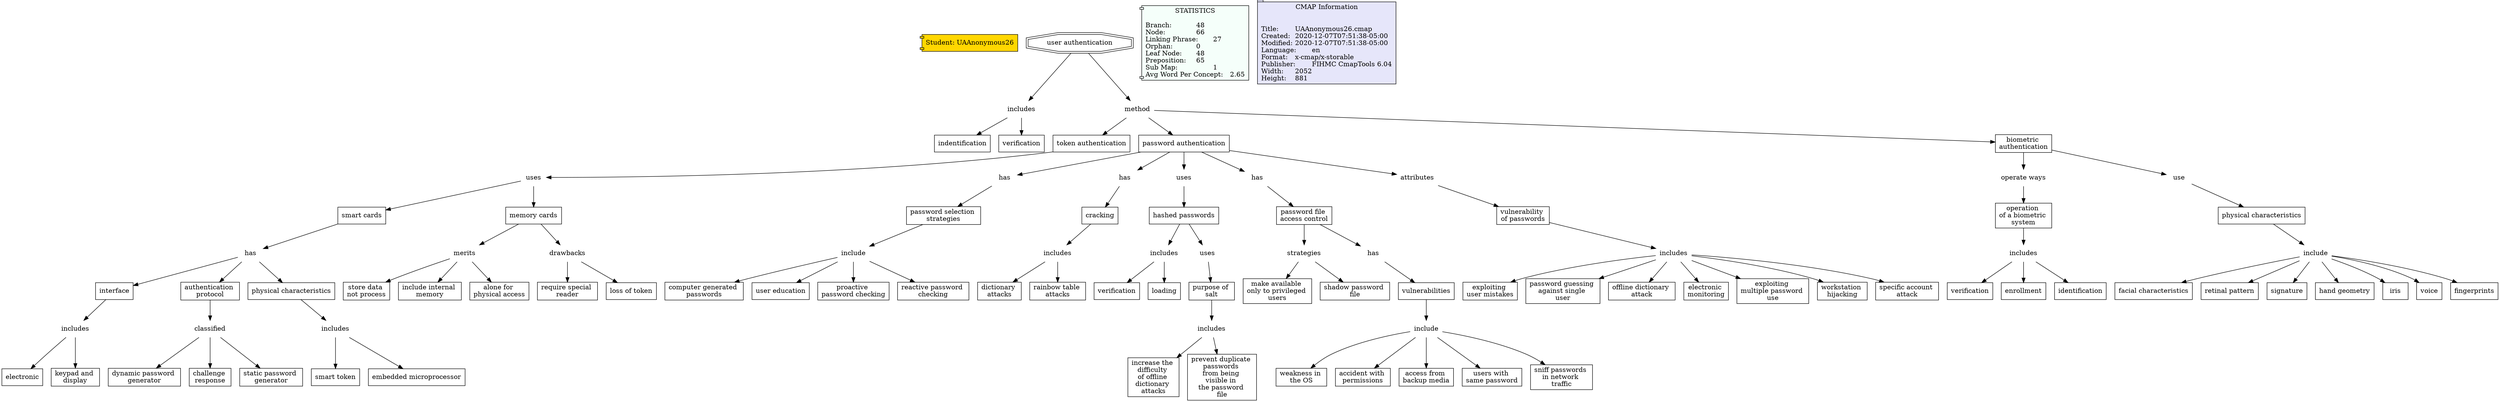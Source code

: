 // The Round Table
digraph {
	Student [label="Student: UAAnonymous26" fillcolor=gold shape=component style=filled]
	"1RQSP5BK4-1TS9J8B-2PC" [label=uses shape=none]
	"1RQSP5NHL-1PZYBQT-2Q8" [label="smart cards
" fillcolor=white shape=rect style=filled]
	"1RQSP5BK4-1TS9J8B-2PC" -> "1RQSP5NHL-1PZYBQT-2Q8" [constraint=true]
	"1RQSNM642-N04JQ-19L" [label=includes shape=none]
	"1RQRD3SHM-24LJXY0-RQ" [label=indentification fillcolor=white shape=rect style=filled]
	"1RQSNM642-N04JQ-19L" -> "1RQRD3SHM-24LJXY0-RQ" [constraint=true]
	"1RQSNJ8BN-1RV64Y5-13D" [label="token authentication
" fillcolor=white shape=rect style=filled]
	"1RQSP5BK4-1TS9J8B-2PC" [label=uses shape=none]
	"1RQSNJ8BN-1RV64Y5-13D" -> "1RQSP5BK4-1TS9J8B-2PC" [constraint=true]
	"1RQSS8JTB-62472G-7GH" [label=include shape=none]
	"1RQSS8JTB-20H6YS-7GD" [label="weakness in 
the OS" fillcolor=white shape=rect style=filled]
	"1RQSS8JTB-62472G-7GH" -> "1RQSS8JTB-20H6YS-7GD" [constraint=true]
	"1RQSPPR19-27TJZ52-3MZ" [label=classified shape=none]
	"1RQSPQHVW-ZKJHYX-3PY" [label="dynamic password 
generator" fillcolor=white shape=rect style=filled]
	"1RQSPPR19-27TJZ52-3MZ" -> "1RQSPQHVW-ZKJHYX-3PY" [constraint=true]
	"1RQSP1V2G-294D5XJ-291" [label=cracking fillcolor=white shape=rect style=filled]
	"1RQSRVLR4-21V7TH-6YX" [label=includes shape=none]
	"1RQSP1V2G-294D5XJ-291" -> "1RQSRVLR4-21V7TH-6YX" [constraint=true]
	"1RQSNHQH9-R17HLW-119" [label="password authentication
" fillcolor=white shape=rect style=filled]
	"1RQSST4XM-236WC32-7YQ" [label=has shape=none]
	"1RQSNHQH9-R17HLW-119" -> "1RQSST4XM-236WC32-7YQ" [constraint=true]
	"1RQSPX1FB-29MPCGQ-42Y" [label=include shape=none]
	"1RQSPX1FB-1H2BWJF-42V" [label="facial characteristics
" fillcolor=white shape=rect style=filled]
	"1RQSPX1FB-29MPCGQ-42Y" -> "1RQSPX1FB-1H2BWJF-42V" [constraint=true]
	"1RQSPJ6B9-29F8FK8-38X" [label=interface fillcolor=white shape=rect style=filled]
	"1RQSPMS57-25L58KR-3K1" [label=includes shape=none]
	"1RQSPJ6B9-29F8FK8-38X" -> "1RQSPMS57-25L58KR-3K1" [constraint=true]
	"1RQSQ60YD-18Z37PY-4PF" [label=includes shape=none]
	"1RQSQ6MXB-11F3MQM-4QY" [label=verification fillcolor=white shape=rect style=filled]
	"1RQSQ60YD-18Z37PY-4PF" -> "1RQSQ6MXB-11F3MQM-4QY" [constraint=true]
	"1RQSR9HSZ-KCT672-631" [label=includes shape=none]
	"1RQSQZNYD-1CCCKY7-593" [label="exploiting 
user mistakes
" fillcolor=white shape=rect style=filled]
	"1RQSR9HSZ-KCT672-631" -> "1RQSQZNYD-1CCCKY7-593" [constraint=true]
	"1RQSPJLY8-2CYRL81-39T" [label="authentication 
protocol" fillcolor=white shape=rect style=filled]
	"1RQSPPR19-27TJZ52-3MZ" [label=classified shape=none]
	"1RQSPJLY8-2CYRL81-39T" -> "1RQSPPR19-27TJZ52-3MZ" [constraint=true]
	"1RQSQ60YD-18Z37PY-4PF" [label=includes shape=none]
	"1RQSQ60YD-24HNLKX-4PB" [label=enrollment fillcolor=white shape=rect style=filled]
	"1RQSQ60YD-18Z37PY-4PF" -> "1RQSQ60YD-24HNLKX-4PB" [constraint=true]
	"1RQSR9HSZ-KCT672-631" [label=includes shape=none]
	"1RQSQYV6Z-W60WNG-542" [label="password guessing 
against single 
user" fillcolor=white shape=rect style=filled]
	"1RQSR9HSZ-KCT672-631" -> "1RQSQYV6Z-W60WNG-542" [constraint=true]
	"1RQSPX1FB-29MPCGQ-42Y" [label=include shape=none]
	"1RQSPYQ97-1X4JH26-46T" [label="retinal pattern
" fillcolor=white shape=rect style=filled]
	"1RQSPX1FB-29MPCGQ-42Y" -> "1RQSPYQ97-1X4JH26-46T" [constraint=true]
	"1RQSNJMRQ-15C81M-171" [label="biometric 
authentication" fillcolor=white shape=rect style=filled]
	"1RQSQ4959-26Y2QJX-4MX" [label="operate ways
" shape=none]
	"1RQSNJMRQ-15C81M-171" -> "1RQSQ4959-26Y2QJX-4MX" [constraint=true]
	"1RQSSWH0G-12MD9Z9-7ZL" [label=include shape=none]
	"1RQSSX2Y8-X0XVTR-815" [label="computer generated 
passwords" fillcolor=white shape=rect style=filled]
	"1RQSSWH0G-12MD9Z9-7ZL" -> "1RQSSX2Y8-X0XVTR-815" [constraint=true]
	"1RQSQ2HW6-3KG58-4HM" [label="operation 
of a biometric 
system" fillcolor=white shape=rect style=filled]
	"1RQSQ60YD-18Z37PY-4PF" [label=includes shape=none]
	"1RQSQ2HW6-3KG58-4HM" -> "1RQSQ60YD-18Z37PY-4PF" [constraint=true]
	"1RQSP4XPM-2D76RQ3-2NN" [label="memory cards
" fillcolor=white shape=rect style=filled]
	"1RQSP76RP-TGKYMY-2V8" [label=merits shape=none]
	"1RQSP4XPM-2D76RQ3-2NN" -> "1RQSP76RP-TGKYMY-2V8" [constraint=true]
	"1RQSS8JTB-62472G-7GH" [label=include shape=none]
	"1RQSS9DF7-1DG5BZB-7JH" [label="accident with 
permissions" fillcolor=white shape=rect style=filled]
	"1RQSS8JTB-62472G-7GH" -> "1RQSS9DF7-1DG5BZB-7JH" [constraint=true]
	"1RQSS09PW-1M6DDGC-74H" [label=strategies shape=none]
	"1RQSS09PW-19H2F2T-74D" [label="make available 
only to privileged 
users" fillcolor=white shape=rect style=filled]
	"1RQSS09PW-1M6DDGC-74H" -> "1RQSS09PW-19H2F2T-74D" [constraint=true]
	"1RQSS6FCT-1QSG7M9-794" [label=vulnerabilities fillcolor=white shape=rect style=filled]
	"1RQSS8JTB-62472G-7GH" [label=include shape=none]
	"1RQSS6FCT-1QSG7M9-794" -> "1RQSS8JTB-62472G-7GH" [constraint=true]
	"1RQSPX1FB-29MPCGQ-42Y" [label=include shape=none]
	"1RQSPZBCQ-1QDQZ4W-48J" [label=signature fillcolor=white shape=rect style=filled]
	"1RQSPX1FB-29MPCGQ-42Y" -> "1RQSPZBCQ-1QDQZ4W-48J" [constraint=true]
	"1RQSP0VLV-2CXBRM2-26G" [label="password file 
access control
" fillcolor=white shape=rect style=filled]
	"1RQSS6FCT-1DHCQ14-797" [label=has shape=none]
	"1RQSP0VLV-2CXBRM2-26G" -> "1RQSS6FCT-1DHCQ14-797" [constraint=true]
	"1RQSRSJ6C-1G0XRT-6WG" [label=has shape=none]
	"1RQSP1V2G-294D5XJ-291" [label=cracking fillcolor=white shape=rect style=filled]
	"1RQSRSJ6C-1G0XRT-6WG" -> "1RQSP1V2G-294D5XJ-291" [constraint=true]
	"1RQSPKXDQ-1GL031R-3C8" [label=includes shape=none]
	"1RQSPM60C-1DJ8NNH-3J1" [label="smart token
" fillcolor=white shape=rect style=filled]
	"1RQSPKXDQ-1GL031R-3C8" -> "1RQSPM60C-1DJ8NNH-3J1" [constraint=true]
	"1RQSRVLR4-21V7TH-6YX" [label=includes shape=none]
	"1RQSRSQ29-11CS9CV-6X1" [label="dictionary 
attacks" fillcolor=white shape=rect style=filled]
	"1RQSRVLR4-21V7TH-6YX" -> "1RQSRSQ29-11CS9CV-6X1" [constraint=true]
	"1RQSNHQH9-R17HLW-119" [label="password authentication
" fillcolor=white shape=rect style=filled]
	"1RQSRFZP7-292B2YT-67D" [label=uses shape=none]
	"1RQSNHQH9-R17HLW-119" -> "1RQSRFZP7-292B2YT-67D" [constraint=true]
	"1RQSPH0D6-1ZZGK91-36B" [label=has shape=none]
	"1RQSPH0D6-1Q1QC0T-367" [label="physical characteristics
" fillcolor=white shape=rect style=filled]
	"1RQSPH0D6-1ZZGK91-36B" -> "1RQSPH0D6-1Q1QC0T-367" [constraint=true]
	"1RQSR9HSZ-KCT672-631" [label=includes shape=none]
	"1RQSQY1F1-1K4ZQRJ-526" [label="offline dictionary 
attack" fillcolor=white shape=rect style=filled]
	"1RQSR9HSZ-KCT672-631" -> "1RQSQY1F1-1K4ZQRJ-526" [constraint=true]
	"1RQSR34V0-1JDFJ8Y-5SF" [label="purpose of 
salt" fillcolor=white shape=rect style=filled]
	"1RQSRKGK3-2956JYM-6KJ" [label=includes shape=none]
	"1RQSR34V0-1JDFJ8Y-5SF" -> "1RQSRKGK3-2956JYM-6KJ" [constraint=true]
	"1RQSPKXDQ-1GL031R-3C8" [label=includes shape=none]
	"1RQSPKXDQ-29F9JBQ-3C5" [label="embedded microprocessor
" fillcolor=white shape=rect style=filled]
	"1RQSPKXDQ-1GL031R-3C8" -> "1RQSPKXDQ-29F9JBQ-3C5" [constraint=true]
	"1RQSNWPJ2-1JLHYV6-1VY" [label="vulnerability 
of passwords
" fillcolor=white shape=rect style=filled]
	"1RQSR9HSZ-KCT672-631" [label=includes shape=none]
	"1RQSNWPJ2-1JLHYV6-1VY" -> "1RQSR9HSZ-KCT672-631" [constraint=true]
	"1RQSNMWN6-2DKBMPB-1CN" [label=method shape=none]
	"1RQSNJ8BN-1RV64Y5-13D" [label="token authentication
" fillcolor=white shape=rect style=filled]
	"1RQSNMWN6-2DKBMPB-1CN" -> "1RQSNJ8BN-1RV64Y5-13D" [constraint=true]
	"1RQSPX1FB-29MPCGQ-42Y" [label=include shape=none]
	"1RQSPY4R9-JSRX7V-45N" [label="hand geometry
" fillcolor=white shape=rect style=filled]
	"1RQSPX1FB-29MPCGQ-42Y" -> "1RQSPY4R9-JSRX7V-45N" [constraint=true]
	"1RQSNYSMZ-NYKQ83-203" [label="hashed passwords
" fillcolor=white shape=rect style=filled]
	"1RQSRGFXK-ZF3ZHM-68Y" [label=includes shape=none]
	"1RQSNYSMZ-NYKQ83-203" -> "1RQSRGFXK-ZF3ZHM-68Y" [constraint=true]
	"1RQSRZLGF-PMB10H-73J" [label=has shape=none]
	"1RQSP0VLV-2CXBRM2-26G" [label="password file 
access control
" fillcolor=white shape=rect style=filled]
	"1RQSRZLGF-PMB10H-73J" -> "1RQSP0VLV-2CXBRM2-26G" [constraint=true]
	"1RQSS6FCT-1DHCQ14-797" [label=has shape=none]
	"1RQSS6FCT-1QSG7M9-794" [label=vulnerabilities fillcolor=white shape=rect style=filled]
	"1RQSS6FCT-1DHCQ14-797" -> "1RQSS6FCT-1QSG7M9-794" [constraint=true]
	"1RQSPMS57-25L58KR-3K1" [label=includes shape=none]
	"1RQSPNW7F-60NZ73-3LZ" [label=electronic fillcolor=white shape=rect style=filled]
	"1RQSPMS57-25L58KR-3K1" -> "1RQSPNW7F-60NZ73-3LZ" [constraint=true]
	"1RQRD16NM-XCYVBQ-8K" [label="user authentication
" fillcolor=white shape=doubleoctagon style=filled]
	"1RQSNMWN6-2DKBMPB-1CN" [label=method shape=none]
	"1RQRD16NM-XCYVBQ-8K" -> "1RQSNMWN6-2DKBMPB-1CN" [constraint=true]
	"1RQSR9HSZ-KCT672-631" [label=includes shape=none]
	"1RQSR0P6Y-1Y5J5PM-5C7" [label="electronic 
monitoring" fillcolor=white shape=rect style=filled]
	"1RQSR9HSZ-KCT672-631" -> "1RQSR0P6Y-1Y5J5PM-5C7" [constraint=true]
	"1RQSP0VLV-2CXBRM2-26G" [label="password file 
access control
" fillcolor=white shape=rect style=filled]
	"1RQSS09PW-1M6DDGC-74H" [label=strategies shape=none]
	"1RQSP0VLV-2CXBRM2-26G" -> "1RQSS09PW-1M6DDGC-74H" [constraint=true]
	"1RQSRKGK3-2956JYM-6KJ" [label=includes shape=none]
	"1RQSRMQK5-25MMCHP-6PR" [label="increase the 
difficulty 
of offline 
dictionary 
attacks" fillcolor=white shape=rect style=filled]
	"1RQSRKGK3-2956JYM-6KJ" -> "1RQSRMQK5-25MMCHP-6PR" [constraint=true]
	"1RQSRVLR4-21V7TH-6YX" [label=includes shape=none]
	"1RQSRT0S8-17WMS2R-6XS" [label="rainbow table 
attacks" fillcolor=white shape=rect style=filled]
	"1RQSRVLR4-21V7TH-6YX" -> "1RQSRT0S8-17WMS2R-6XS" [constraint=true]
	"1RQSPH0D6-1ZZGK91-36B" [label=has shape=none]
	"1RQSPJLY8-2CYRL81-39T" [label="authentication 
protocol" fillcolor=white shape=rect style=filled]
	"1RQSPH0D6-1ZZGK91-36B" -> "1RQSPJLY8-2CYRL81-39T" [constraint=true]
	"1RQSP7HTY-JYQXHY-2WD" [label=drawbacks shape=none]
	"1RQSP7HTY-7SDRG9-2W9" [label="require special 
reader" fillcolor=white shape=rect style=filled]
	"1RQSP7HTY-JYQXHY-2WD" -> "1RQSP7HTY-7SDRG9-2W9" [constraint=true]
	"1RQSST4XM-236WC32-7YQ" [label=has shape=none]
	"1RQSP32RN-2DFFP94-2FQ" [label="password selection 
strategies" fillcolor=white shape=rect style=filled]
	"1RQSST4XM-236WC32-7YQ" -> "1RQSP32RN-2DFFP94-2FQ" [constraint=true]
	"1RQSRKGK3-2956JYM-6KJ" [label=includes shape=none]
	"1RQSRKGJM-QW5RT6-6KF" [label="prevent duplicate 
passwords 
from being 
visible in 
the password 
file" fillcolor=white shape=rect style=filled]
	"1RQSRKGK3-2956JYM-6KJ" -> "1RQSRKGJM-QW5RT6-6KF" [constraint=true]
	"1RQSPH0D6-1ZZGK91-36B" [label=has shape=none]
	"1RQSPJ6B9-29F8FK8-38X" [label=interface fillcolor=white shape=rect style=filled]
	"1RQSPH0D6-1ZZGK91-36B" -> "1RQSPJ6B9-29F8FK8-38X" [constraint=true]
	"1RQSPW353-GDQ7TY-40T" [label="physical characteristics
" fillcolor=white shape=rect style=filled]
	"1RQSPX1FB-29MPCGQ-42Y" [label=include shape=none]
	"1RQSPW353-GDQ7TY-40T" -> "1RQSPX1FB-29MPCGQ-42Y" [constraint=true]
	"1RQSNM642-N04JQ-19L" [label=includes shape=none]
	"1RQRD4CXD-1Y7JCLG-SC" [label=verification fillcolor=white shape=rect style=filled]
	"1RQSNM642-N04JQ-19L" -> "1RQRD4CXD-1Y7JCLG-SC" [constraint=true]
	"1RQSNHQH9-R17HLW-119" [label="password authentication
" fillcolor=white shape=rect style=filled]
	"1RQSRZLGF-PMB10H-73J" [label=has shape=none]
	"1RQSNHQH9-R17HLW-119" -> "1RQSRZLGF-PMB10H-73J" [constraint=true]
	"1RQSSWH0G-12MD9Z9-7ZL" [label=include shape=none]
	"1RQSSWH0G-9HKLN2-7ZH" [label="user education
" fillcolor=white shape=rect style=filled]
	"1RQSSWH0G-12MD9Z9-7ZL" -> "1RQSSWH0G-9HKLN2-7ZH" [constraint=true]
	"1RQRD16NM-XCYVBQ-8K" [label="user authentication
" fillcolor=white shape=doubleoctagon style=filled]
	"1RQSNM642-N04JQ-19L" [label=includes shape=none]
	"1RQRD16NM-XCYVBQ-8K" -> "1RQSNM642-N04JQ-19L" [constraint=true]
	"1RQSP5NHL-1PZYBQT-2Q8" [label="smart cards
" fillcolor=white shape=rect style=filled]
	"1RQSPH0D6-1ZZGK91-36B" [label=has shape=none]
	"1RQSP5NHL-1PZYBQT-2Q8" -> "1RQSPH0D6-1ZZGK91-36B" [constraint=true]
	"1RQSRGJD5-142CD5R-69M" [label=uses shape=none]
	"1RQSR34V0-1JDFJ8Y-5SF" [label="purpose of 
salt" fillcolor=white shape=rect style=filled]
	"1RQSRGJD5-142CD5R-69M" -> "1RQSR34V0-1JDFJ8Y-5SF" [constraint=true]
	"1RQSPX1FB-29MPCGQ-42Y" [label=include shape=none]
	"1RQSPZ365-1VHLKND-47V" [label=iris fillcolor=white shape=rect style=filled]
	"1RQSPX1FB-29MPCGQ-42Y" -> "1RQSPZ365-1VHLKND-47V" [constraint=true]
	"1RQSP7HTY-JYQXHY-2WD" [label=drawbacks shape=none]
	"1RQSP91QG-1JH6LFL-2YM" [label="loss of token
" fillcolor=white shape=rect style=filled]
	"1RQSP7HTY-JYQXHY-2WD" -> "1RQSP91QG-1JH6LFL-2YM" [constraint=true]
	"1RQSNJMRQ-15C81M-171" [label="biometric 
authentication" fillcolor=white shape=rect style=filled]
	"1RQSPW353-1VQ86XW-40X" [label=use shape=none]
	"1RQSNJMRQ-15C81M-171" -> "1RQSPW353-1VQ86XW-40X" [constraint=true]
	"1RQSNYSMZ-NYKQ83-203" [label="hashed passwords
" fillcolor=white shape=rect style=filled]
	"1RQSRGJD5-142CD5R-69M" [label=uses shape=none]
	"1RQSNYSMZ-NYKQ83-203" -> "1RQSRGJD5-142CD5R-69M" [constraint=true]
	"1RQSP76RP-TGKYMY-2V8" [label=merits shape=none]
	"1RQSP76RP-LYTZVS-2V5" [label="store data 
not process
" fillcolor=white shape=rect style=filled]
	"1RQSP76RP-TGKYMY-2V8" -> "1RQSP76RP-LYTZVS-2V5" [constraint=true]
	"1RQSNMWN6-2DKBMPB-1CN" [label=method shape=none]
	"1RQSNHQH9-R17HLW-119" [label="password authentication
" fillcolor=white shape=rect style=filled]
	"1RQSNMWN6-2DKBMPB-1CN" -> "1RQSNHQH9-R17HLW-119" [constraint=true]
	"1RQSP32RN-2DFFP94-2FQ" [label="password selection 
strategies" fillcolor=white shape=rect style=filled]
	"1RQSSWH0G-12MD9Z9-7ZL" [label=include shape=none]
	"1RQSP32RN-2DFFP94-2FQ" -> "1RQSSWH0G-12MD9Z9-7ZL" [constraint=true]
	"1RQSP4XPM-2D76RQ3-2NN" [label="memory cards
" fillcolor=white shape=rect style=filled]
	"1RQSP7HTY-JYQXHY-2WD" [label=drawbacks shape=none]
	"1RQSP4XPM-2D76RQ3-2NN" -> "1RQSP7HTY-JYQXHY-2WD" [constraint=true]
	"1RQSPX1FB-29MPCGQ-42Y" [label=include shape=none]
	"1RQSQ033L-1TGM4HL-49C" [label=voice fillcolor=white shape=rect style=filled]
	"1RQSPX1FB-29MPCGQ-42Y" -> "1RQSQ033L-1TGM4HL-49C" [constraint=true]
	"1RQSRGFXK-ZF3ZHM-68Y" [label=includes shape=none]
	"1RQSR23HP-1V2L3R8-5L6" [label=verification fillcolor=white shape=rect style=filled]
	"1RQSRGFXK-ZF3ZHM-68Y" -> "1RQSR23HP-1V2L3R8-5L6" [constraint=true]
	"1RQSSWH0G-12MD9Z9-7ZL" [label=include shape=none]
	"1RQSSYG6N-J3146D-846" [label="proactive 
password checking
" fillcolor=white shape=rect style=filled]
	"1RQSSWH0G-12MD9Z9-7ZL" -> "1RQSSYG6N-J3146D-846" [constraint=true]
	"1RQSS8JTB-62472G-7GH" [label=include shape=none]
	"1RQSSBQVX-1Q62KN2-7MC" [label="access from 
backup media
" fillcolor=white shape=rect style=filled]
	"1RQSS8JTB-62472G-7GH" -> "1RQSSBQVX-1Q62KN2-7MC" [constraint=true]
	"1RQSS8JTB-62472G-7GH" [label=include shape=none]
	"1RQSS9X7N-8484B2-7KV" [label="users with 
same password
" fillcolor=white shape=rect style=filled]
	"1RQSS8JTB-62472G-7GH" -> "1RQSS9X7N-8484B2-7KV" [constraint=true]
	"1RQSPPR19-27TJZ52-3MZ" [label=classified shape=none]
	"1RQSPR390-1X676MT-3RC" [label="challenge 
response" fillcolor=white shape=rect style=filled]
	"1RQSPPR19-27TJZ52-3MZ" -> "1RQSPR390-1X676MT-3RC" [constraint=true]
	"1RQSRGFXK-ZF3ZHM-68Y" [label=includes shape=none]
	"1RQSR1Z5L-FZNRQF-5KT" [label=loading fillcolor=white shape=rect style=filled]
	"1RQSRGFXK-ZF3ZHM-68Y" -> "1RQSR1Z5L-FZNRQF-5KT" [constraint=true]
	"1RQSR9HSZ-KCT672-631" [label=includes shape=none]
	"1RQSR06JB-51QDF2-5B1" [label="exploiting 
multiple password 
use" fillcolor=white shape=rect style=filled]
	"1RQSR9HSZ-KCT672-631" -> "1RQSR06JB-51QDF2-5B1" [constraint=true]
	"1RQSPH0D6-1Q1QC0T-367" [label="physical characteristics
" fillcolor=white shape=rect style=filled]
	"1RQSPKXDQ-1GL031R-3C8" [label=includes shape=none]
	"1RQSPH0D6-1Q1QC0T-367" -> "1RQSPKXDQ-1GL031R-3C8" [constraint=true]
	"1RQSP76RP-TGKYMY-2V8" [label=merits shape=none]
	"1RQSPBPXG-1S25Q90-30F" [label="include internal 
memory" fillcolor=white shape=rect style=filled]
	"1RQSP76RP-TGKYMY-2V8" -> "1RQSPBPXG-1S25Q90-30F" [constraint=true]
	"1RQSR8TRW-1F72L9Y-611" [label=attributes shape=none]
	"1RQSNWPJ2-1JLHYV6-1VY" [label="vulnerability 
of passwords
" fillcolor=white shape=rect style=filled]
	"1RQSR8TRW-1F72L9Y-611" -> "1RQSNWPJ2-1JLHYV6-1VY" [constraint=true]
	"1RQSNHQH9-R17HLW-119" [label="password authentication
" fillcolor=white shape=rect style=filled]
	"1RQSR8TRW-1F72L9Y-611" [label=attributes shape=none]
	"1RQSNHQH9-R17HLW-119" -> "1RQSR8TRW-1F72L9Y-611" [constraint=true]
	"1RQSNMWN6-2DKBMPB-1CN" [label=method shape=none]
	"1RQSNJMRQ-15C81M-171" [label="biometric 
authentication" fillcolor=white shape=rect style=filled]
	"1RQSNMWN6-2DKBMPB-1CN" -> "1RQSNJMRQ-15C81M-171" [constraint=true]
	"1RQSR9HSZ-KCT672-631" [label=includes shape=none]
	"1RQSQZ734-1T9HJ6-55F" [label="workstation 
hijacking" fillcolor=white shape=rect style=filled]
	"1RQSR9HSZ-KCT672-631" -> "1RQSQZ734-1T9HJ6-55F" [constraint=true]
	"1RQSS09PW-1M6DDGC-74H" [label=strategies shape=none]
	"1RQSS1G60-2CLJZ80-76W" [label="shadow password 
file" fillcolor=white shape=rect style=filled]
	"1RQSS09PW-1M6DDGC-74H" -> "1RQSS1G60-2CLJZ80-76W" [constraint=true]
	"1RQSPMS57-25L58KR-3K1" [label=includes shape=none]
	"1RQSPMS57-140FNS2-3JY" [label="keypad and 
display" fillcolor=white shape=rect style=filled]
	"1RQSPMS57-25L58KR-3K1" -> "1RQSPMS57-140FNS2-3JY" [constraint=true]
	"1RQSRFZP7-292B2YT-67D" [label=uses shape=none]
	"1RQSNYSMZ-NYKQ83-203" [label="hashed passwords
" fillcolor=white shape=rect style=filled]
	"1RQSRFZP7-292B2YT-67D" -> "1RQSNYSMZ-NYKQ83-203" [constraint=true]
	"1RQSPPR19-27TJZ52-3MZ" [label=classified shape=none]
	"1RQSPPR19-1T38TTX-3MW" [label="static password 
generator" fillcolor=white shape=rect style=filled]
	"1RQSPPR19-27TJZ52-3MZ" -> "1RQSPPR19-1T38TTX-3MW" [constraint=true]
	"1RQSPW353-1VQ86XW-40X" [label=use shape=none]
	"1RQSPW353-GDQ7TY-40T" [label="physical characteristics
" fillcolor=white shape=rect style=filled]
	"1RQSPW353-1VQ86XW-40X" -> "1RQSPW353-GDQ7TY-40T" [constraint=true]
	"1RQSS8JTB-62472G-7GH" [label=include shape=none]
	"1RQSSCNCZ-1J3221X-7NR" [label="sniff passwords 
in network 
traffic" fillcolor=white shape=rect style=filled]
	"1RQSS8JTB-62472G-7GH" -> "1RQSSCNCZ-1J3221X-7NR" [constraint=true]
	"1RQSP76RP-TGKYMY-2V8" [label=merits shape=none]
	"1RQSPCQFC-1M4KVWH-31W" [label="alone for 
physical access
" fillcolor=white shape=rect style=filled]
	"1RQSP76RP-TGKYMY-2V8" -> "1RQSPCQFC-1M4KVWH-31W" [constraint=true]
	"1RQSQ4959-26Y2QJX-4MX" [label="operate ways
" shape=none]
	"1RQSQ2HW6-3KG58-4HM" [label="operation 
of a biometric 
system" fillcolor=white shape=rect style=filled]
	"1RQSQ4959-26Y2QJX-4MX" -> "1RQSQ2HW6-3KG58-4HM" [constraint=true]
	"1RQSSWH0G-12MD9Z9-7ZL" [label=include shape=none]
	"1RQSSXTJ2-MSDTJT-82Q" [label="reactive password 
checking" fillcolor=white shape=rect style=filled]
	"1RQSSWH0G-12MD9Z9-7ZL" -> "1RQSSXTJ2-MSDTJT-82Q" [constraint=true]
	"1RQSQ60YD-18Z37PY-4PF" [label=includes shape=none]
	"1RQSQ6QDG-68SY36-4RF" [label=identification fillcolor=white shape=rect style=filled]
	"1RQSQ60YD-18Z37PY-4PF" -> "1RQSQ6QDG-68SY36-4RF" [constraint=true]
	"1RQSP5BK4-1TS9J8B-2PC" [label=uses shape=none]
	"1RQSP4XPM-2D76RQ3-2NN" [label="memory cards
" fillcolor=white shape=rect style=filled]
	"1RQSP5BK4-1TS9J8B-2PC" -> "1RQSP4XPM-2D76RQ3-2NN" [constraint=true]
	"1RQSNHQH9-R17HLW-119" [label="password authentication
" fillcolor=white shape=rect style=filled]
	"1RQSRSJ6C-1G0XRT-6WG" [label=has shape=none]
	"1RQSNHQH9-R17HLW-119" -> "1RQSRSJ6C-1G0XRT-6WG" [constraint=true]
	"1RQSR9HSZ-KCT672-631" [label=includes shape=none]
	"1RQSQYDMJ-1KTBS4K-535" [label="specific account 
attack" fillcolor=white shape=rect style=filled]
	"1RQSR9HSZ-KCT672-631" -> "1RQSQYDMJ-1KTBS4K-535" [constraint=true]
	"1RQSPX1FB-29MPCGQ-42Y" [label=include shape=none]
	"1RQSPXTWL-2BBGZHJ-44R" [label=fingerprints fillcolor=white shape=rect style=filled]
	"1RQSPX1FB-29MPCGQ-42Y" -> "1RQSPXTWL-2BBGZHJ-44R" [constraint=true]
	statictics [label="STATISTICS
\lBranch:		48\lNode:		66\lLinking Phrase:	27\lOrphan:		0\lLeaf Node:	48\lPreposition:	65\lSub Map:		1\lAvg Word Per Concept:	2.65\l" Gsplines=true fillcolor="#F5FFFA" shape=component style=filled]
	file_info [label="CMAP Information

\lTitle:	UAAnonymous26.cmap\lCreated:	2020-12-07T07:51:38-05:00\lModified:	2020-12-07T07:51:38-05:00\lLanguage:	en\lFormat:	x-cmap/x-storable\lPublisher:	FIHMC CmapTools 6.04\lWidth:	2052\lHeight:	881\l" Gsplines=true fillcolor="#E6E6FA" shape=tab style=filled]
}
